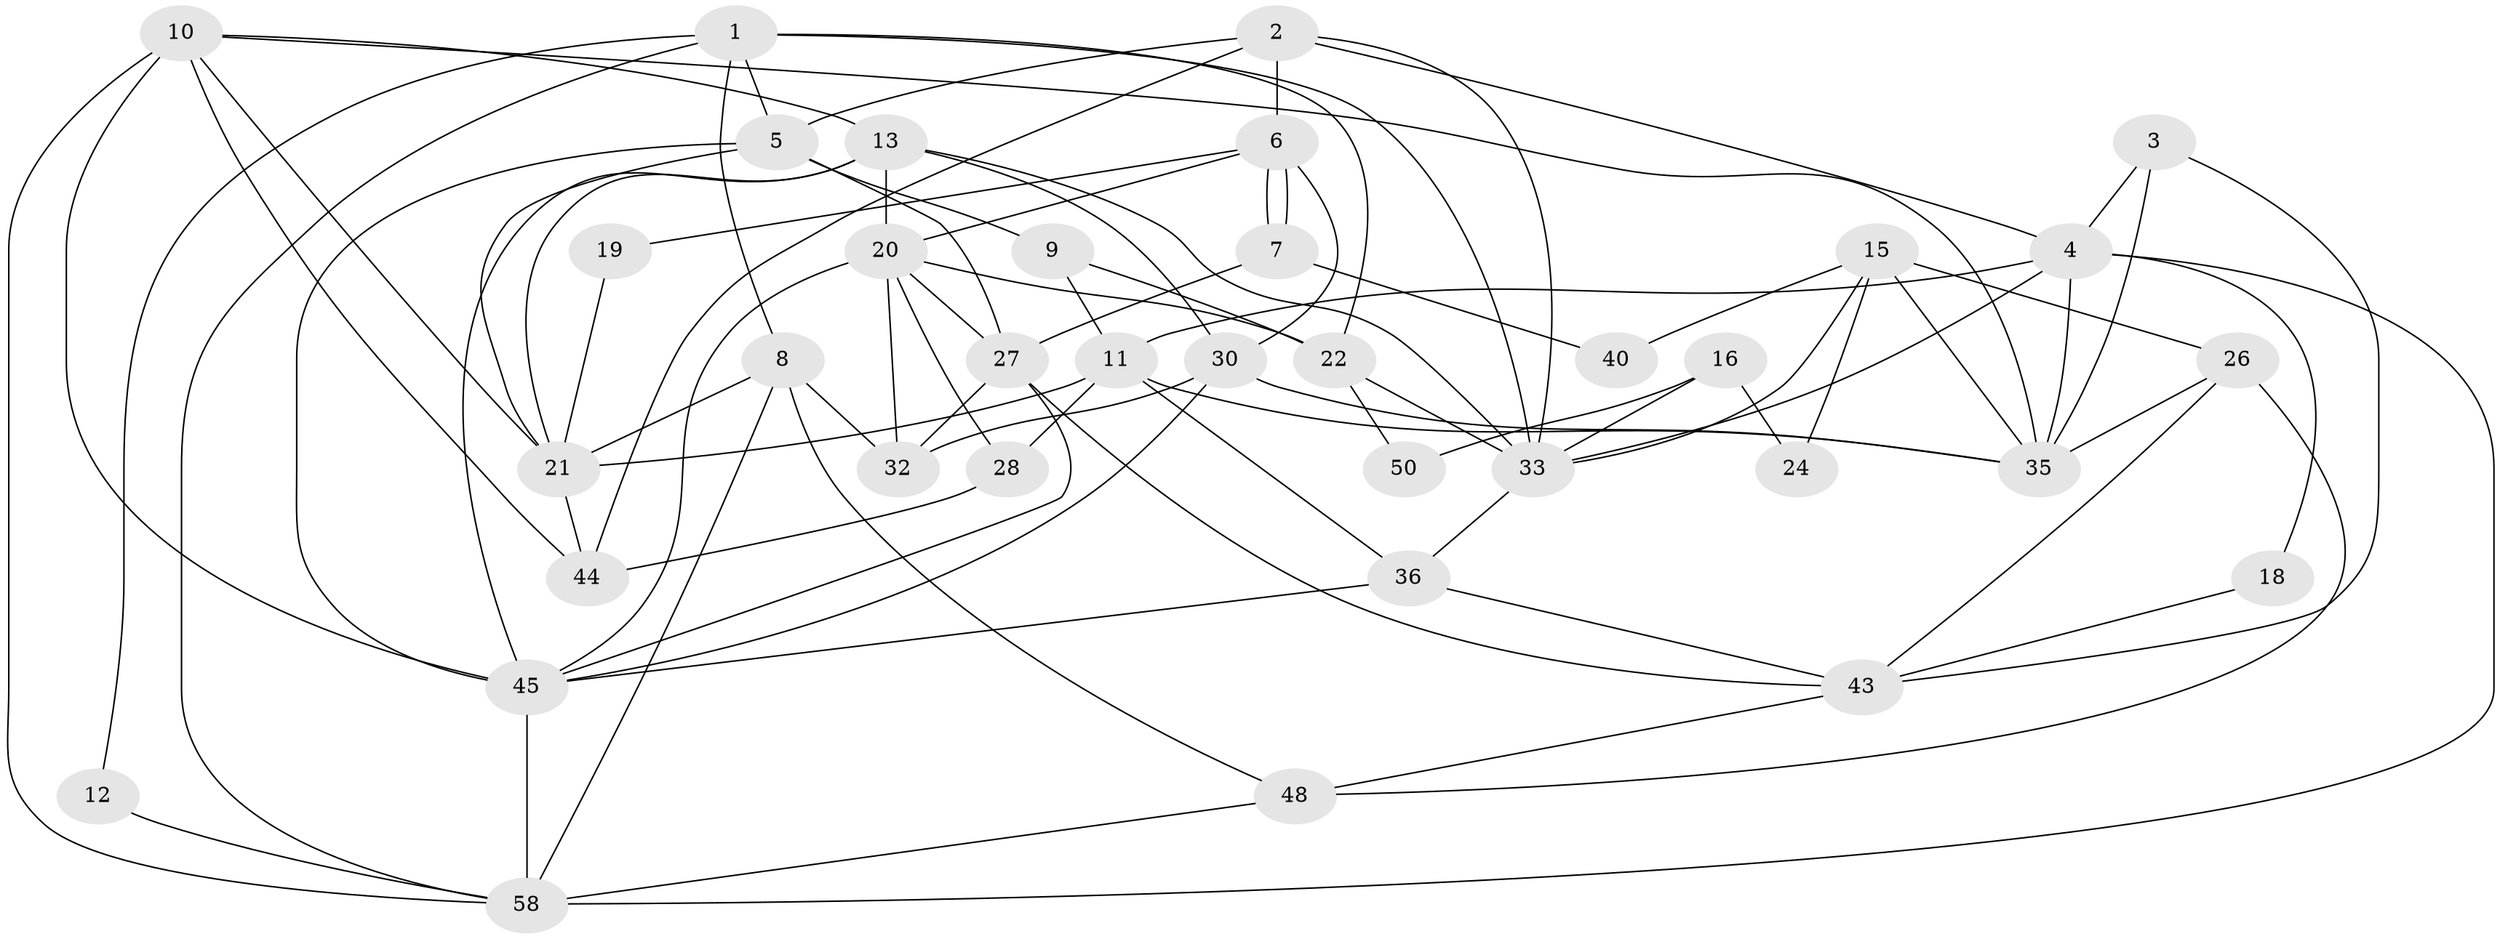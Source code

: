// original degree distribution, {4: 0.3728813559322034, 3: 0.22033898305084745, 2: 0.11864406779661017, 5: 0.1864406779661017, 6: 0.05084745762711865, 7: 0.03389830508474576, 8: 0.01694915254237288}
// Generated by graph-tools (version 1.1) at 2025/11/02/27/25 16:11:23]
// undirected, 36 vertices, 86 edges
graph export_dot {
graph [start="1"]
  node [color=gray90,style=filled];
  1 [super="+25"];
  2 [super="+17"];
  3 [super="+14"];
  4 [super="+29"];
  5 [super="+38"];
  6 [super="+37"];
  7 [super="+49"];
  8 [super="+34"];
  9;
  10 [super="+47"];
  11 [super="+46"];
  12;
  13 [super="+41"];
  15 [super="+23"];
  16 [super="+53"];
  18;
  19;
  20 [super="+59"];
  21 [super="+42"];
  22 [super="+54"];
  24;
  26 [super="+31"];
  27 [super="+39"];
  28;
  30 [super="+56"];
  32;
  33 [super="+51"];
  35;
  36 [super="+52"];
  40;
  43 [super="+57"];
  44;
  45 [super="+55"];
  48;
  50;
  58;
  1 -- 22;
  1 -- 33;
  1 -- 8;
  1 -- 58;
  1 -- 12;
  1 -- 5;
  2 -- 6;
  2 -- 33;
  2 -- 4;
  2 -- 5;
  2 -- 44;
  3 -- 35;
  3 -- 4;
  3 -- 43;
  4 -- 35;
  4 -- 11;
  4 -- 33;
  4 -- 18;
  4 -- 58;
  5 -- 9;
  5 -- 21;
  5 -- 27;
  5 -- 45;
  6 -- 7 [weight=2];
  6 -- 7;
  6 -- 19;
  6 -- 20;
  6 -- 30;
  7 -- 40;
  7 -- 27;
  8 -- 32;
  8 -- 48;
  8 -- 58;
  8 -- 21;
  9 -- 11;
  9 -- 22;
  10 -- 58;
  10 -- 13;
  10 -- 21;
  10 -- 35;
  10 -- 44;
  10 -- 45;
  11 -- 36;
  11 -- 21;
  11 -- 28;
  11 -- 35;
  12 -- 58;
  13 -- 21;
  13 -- 45 [weight=2];
  13 -- 20;
  13 -- 33;
  13 -- 30;
  15 -- 24;
  15 -- 40;
  15 -- 33;
  15 -- 26 [weight=2];
  15 -- 35;
  16 -- 33 [weight=2];
  16 -- 24;
  16 -- 50;
  18 -- 43;
  19 -- 21;
  20 -- 32;
  20 -- 28;
  20 -- 27 [weight=2];
  20 -- 45;
  20 -- 22;
  21 -- 44;
  22 -- 50;
  22 -- 33;
  26 -- 35;
  26 -- 48;
  26 -- 43;
  27 -- 32;
  27 -- 45;
  27 -- 43;
  28 -- 44;
  30 -- 32;
  30 -- 35;
  30 -- 45;
  33 -- 36;
  36 -- 43;
  36 -- 45;
  43 -- 48;
  45 -- 58;
  48 -- 58;
}
